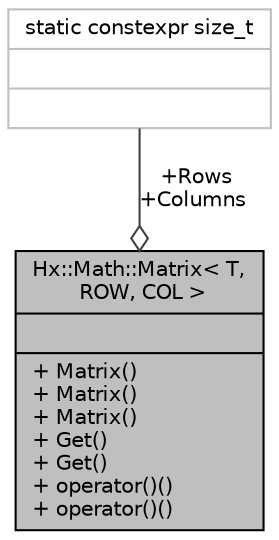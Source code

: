 digraph "Hx::Math::Matrix&lt; T, ROW, COL &gt;"
{
  edge [fontname="Helvetica",fontsize="10",labelfontname="Helvetica",labelfontsize="10"];
  node [fontname="Helvetica",fontsize="10",shape=record];
  Node1 [label="{Hx::Math::Matrix\< T,\l ROW, COL \>\n||+ Matrix()\l+ Matrix()\l+ Matrix()\l+ Get()\l+ Get()\l+ operator()()\l+ operator()()\l}",height=0.2,width=0.4,color="black", fillcolor="grey75", style="filled", fontcolor="black"];
  Node2 -> Node1 [color="grey25",fontsize="10",style="solid",label=" +Rows\n+Columns" ,arrowhead="odiamond",fontname="Helvetica"];
  Node2 [label="{static constexpr size_t\n||}",height=0.2,width=0.4,color="grey75", fillcolor="white", style="filled"];
}
